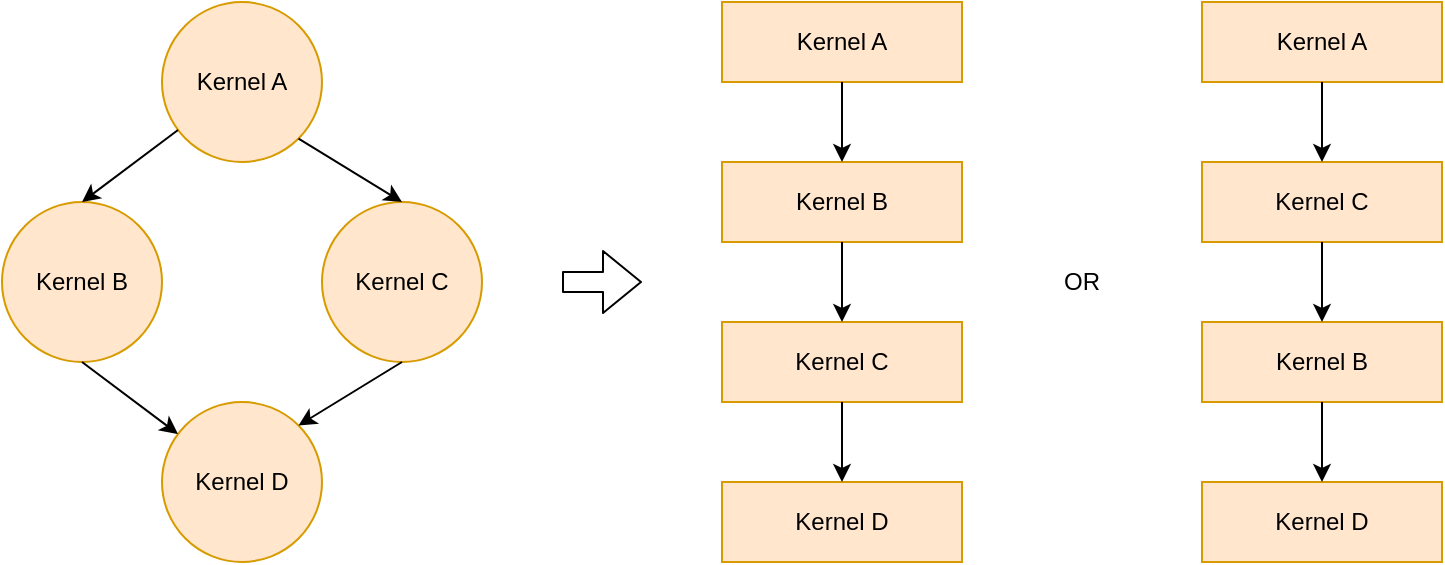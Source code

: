 <mxfile version="13.6.2" type="device"><diagram id="t3KnCuKoPFR6UIoQXWWL" name="Page-1"><mxGraphModel dx="1086" dy="806" grid="1" gridSize="10" guides="1" tooltips="1" connect="1" arrows="1" fold="1" page="1" pageScale="1" pageWidth="827" pageHeight="1169" math="0" shadow="0"><root><mxCell id="0"/><mxCell id="1" parent="0"/><mxCell id="WLAb-HVYEj0Z8suwNHRZ-2" value="Kernel A" style="ellipse;whiteSpace=wrap;html=1;fillColor=#ffe6cc;strokeColor=#d79b00;" parent="1" vertex="1"><mxGeometry x="120" y="40" width="80" height="80" as="geometry"/></mxCell><mxCell id="ep_mE4AKWY02xB7TEc1H-1" value="Kernel B" style="ellipse;whiteSpace=wrap;html=1;fillColor=#ffe6cc;strokeColor=#d79b00;" parent="1" vertex="1"><mxGeometry x="40" y="140" width="80" height="80" as="geometry"/></mxCell><mxCell id="ep_mE4AKWY02xB7TEc1H-2" value="Kernel C" style="ellipse;whiteSpace=wrap;html=1;fillColor=#ffe6cc;strokeColor=#d79b00;" parent="1" vertex="1"><mxGeometry x="200" y="140" width="80" height="80" as="geometry"/></mxCell><mxCell id="ep_mE4AKWY02xB7TEc1H-3" value="Kernel D" style="ellipse;whiteSpace=wrap;html=1;fillColor=#ffe6cc;strokeColor=#d79b00;" parent="1" vertex="1"><mxGeometry x="120" y="240" width="80" height="80" as="geometry"/></mxCell><mxCell id="ep_mE4AKWY02xB7TEc1H-21" value="" style="endArrow=classic;html=1;entryX=0.5;entryY=0;entryDx=0;entryDy=0;" parent="1" source="WLAb-HVYEj0Z8suwNHRZ-2" target="ep_mE4AKWY02xB7TEc1H-1" edge="1"><mxGeometry width="50" height="50" relative="1" as="geometry"><mxPoint x="350" y="300" as="sourcePoint"/><mxPoint x="400" y="250" as="targetPoint"/></mxGeometry></mxCell><mxCell id="ep_mE4AKWY02xB7TEc1H-22" value="" style="endArrow=classic;html=1;entryX=0.5;entryY=0;entryDx=0;entryDy=0;exitX=1;exitY=1;exitDx=0;exitDy=0;" parent="1" source="WLAb-HVYEj0Z8suwNHRZ-2" target="ep_mE4AKWY02xB7TEc1H-2" edge="1"><mxGeometry width="50" height="50" relative="1" as="geometry"><mxPoint x="160" y="120" as="sourcePoint"/><mxPoint x="90" y="170" as="targetPoint"/></mxGeometry></mxCell><mxCell id="ep_mE4AKWY02xB7TEc1H-23" value="" style="endArrow=classic;html=1;entryX=1;entryY=0;entryDx=0;entryDy=0;exitX=0.5;exitY=1;exitDx=0;exitDy=0;" parent="1" source="ep_mE4AKWY02xB7TEc1H-2" target="ep_mE4AKWY02xB7TEc1H-3" edge="1"><mxGeometry width="50" height="50" relative="1" as="geometry"><mxPoint x="141.716" y="118.284" as="sourcePoint"/><mxPoint x="90" y="170" as="targetPoint"/></mxGeometry></mxCell><mxCell id="ep_mE4AKWY02xB7TEc1H-24" value="" style="endArrow=classic;html=1;exitX=0.5;exitY=1;exitDx=0;exitDy=0;" parent="1" source="ep_mE4AKWY02xB7TEc1H-1" target="ep_mE4AKWY02xB7TEc1H-3" edge="1"><mxGeometry width="50" height="50" relative="1" as="geometry"><mxPoint x="250" y="250" as="sourcePoint"/><mxPoint x="198.284" y="301.716" as="targetPoint"/></mxGeometry></mxCell><mxCell id="4T3_8rZTr_t2Ca95eTVY-1" value="" style="shape=flexArrow;endArrow=classic;html=1;" edge="1" parent="1"><mxGeometry width="50" height="50" relative="1" as="geometry"><mxPoint x="320" y="180" as="sourcePoint"/><mxPoint x="360" y="180" as="targetPoint"/></mxGeometry></mxCell><mxCell id="4T3_8rZTr_t2Ca95eTVY-2" value="Kernel A" style="rounded=0;whiteSpace=wrap;html=1;fillColor=#ffe6cc;strokeColor=#d79b00;" vertex="1" parent="1"><mxGeometry x="400" y="40" width="120" height="40" as="geometry"/></mxCell><mxCell id="4T3_8rZTr_t2Ca95eTVY-3" value="Kernel B" style="rounded=0;whiteSpace=wrap;html=1;fillColor=#ffe6cc;strokeColor=#d79b00;" vertex="1" parent="1"><mxGeometry x="400" y="120" width="120" height="40" as="geometry"/></mxCell><mxCell id="4T3_8rZTr_t2Ca95eTVY-4" value="Kernel C" style="rounded=0;whiteSpace=wrap;html=1;fillColor=#ffe6cc;strokeColor=#d79b00;" vertex="1" parent="1"><mxGeometry x="400" y="200" width="120" height="40" as="geometry"/></mxCell><mxCell id="4T3_8rZTr_t2Ca95eTVY-5" value="Kernel D" style="rounded=0;whiteSpace=wrap;html=1;fillColor=#ffe6cc;strokeColor=#d79b00;" vertex="1" parent="1"><mxGeometry x="400" y="280" width="120" height="40" as="geometry"/></mxCell><mxCell id="4T3_8rZTr_t2Ca95eTVY-6" value="" style="endArrow=classic;html=1;entryX=0.5;entryY=0;entryDx=0;entryDy=0;exitX=0.5;exitY=1;exitDx=0;exitDy=0;" edge="1" parent="1" source="4T3_8rZTr_t2Ca95eTVY-2" target="4T3_8rZTr_t2Ca95eTVY-3"><mxGeometry width="50" height="50" relative="1" as="geometry"><mxPoint x="340.004" y="80.004" as="sourcePoint"/><mxPoint x="391.72" y="111.72" as="targetPoint"/></mxGeometry></mxCell><mxCell id="4T3_8rZTr_t2Ca95eTVY-7" value="" style="endArrow=classic;html=1;entryX=0.5;entryY=0;entryDx=0;entryDy=0;exitX=0.5;exitY=1;exitDx=0;exitDy=0;" edge="1" parent="1" source="4T3_8rZTr_t2Ca95eTVY-3" target="4T3_8rZTr_t2Ca95eTVY-4"><mxGeometry width="50" height="50" relative="1" as="geometry"><mxPoint x="470" y="90" as="sourcePoint"/><mxPoint x="470" y="130" as="targetPoint"/></mxGeometry></mxCell><mxCell id="4T3_8rZTr_t2Ca95eTVY-8" value="" style="endArrow=classic;html=1;entryX=0.5;entryY=0;entryDx=0;entryDy=0;exitX=0.5;exitY=1;exitDx=0;exitDy=0;" edge="1" parent="1" source="4T3_8rZTr_t2Ca95eTVY-4" target="4T3_8rZTr_t2Ca95eTVY-5"><mxGeometry width="50" height="50" relative="1" as="geometry"><mxPoint x="480" y="100" as="sourcePoint"/><mxPoint x="480" y="140" as="targetPoint"/></mxGeometry></mxCell><mxCell id="4T3_8rZTr_t2Ca95eTVY-9" value="Kernel A" style="rounded=0;whiteSpace=wrap;html=1;fillColor=#ffe6cc;strokeColor=#d79b00;" vertex="1" parent="1"><mxGeometry x="640" y="40" width="120" height="40" as="geometry"/></mxCell><mxCell id="4T3_8rZTr_t2Ca95eTVY-10" value="Kernel C" style="rounded=0;whiteSpace=wrap;html=1;fillColor=#ffe6cc;strokeColor=#d79b00;" vertex="1" parent="1"><mxGeometry x="640" y="120" width="120" height="40" as="geometry"/></mxCell><mxCell id="4T3_8rZTr_t2Ca95eTVY-11" value="Kernel B" style="rounded=0;whiteSpace=wrap;html=1;fillColor=#ffe6cc;strokeColor=#d79b00;" vertex="1" parent="1"><mxGeometry x="640" y="200" width="120" height="40" as="geometry"/></mxCell><mxCell id="4T3_8rZTr_t2Ca95eTVY-12" value="Kernel D" style="rounded=0;whiteSpace=wrap;html=1;fillColor=#ffe6cc;strokeColor=#d79b00;" vertex="1" parent="1"><mxGeometry x="640" y="280" width="120" height="40" as="geometry"/></mxCell><mxCell id="4T3_8rZTr_t2Ca95eTVY-13" value="" style="endArrow=classic;html=1;entryX=0.5;entryY=0;entryDx=0;entryDy=0;exitX=0.5;exitY=1;exitDx=0;exitDy=0;" edge="1" parent="1" source="4T3_8rZTr_t2Ca95eTVY-9" target="4T3_8rZTr_t2Ca95eTVY-10"><mxGeometry width="50" height="50" relative="1" as="geometry"><mxPoint x="580.004" y="80.004" as="sourcePoint"/><mxPoint x="631.72" y="111.72" as="targetPoint"/></mxGeometry></mxCell><mxCell id="4T3_8rZTr_t2Ca95eTVY-14" value="" style="endArrow=classic;html=1;entryX=0.5;entryY=0;entryDx=0;entryDy=0;exitX=0.5;exitY=1;exitDx=0;exitDy=0;" edge="1" parent="1" source="4T3_8rZTr_t2Ca95eTVY-10" target="4T3_8rZTr_t2Ca95eTVY-11"><mxGeometry width="50" height="50" relative="1" as="geometry"><mxPoint x="710" y="90" as="sourcePoint"/><mxPoint x="710" y="130" as="targetPoint"/></mxGeometry></mxCell><mxCell id="4T3_8rZTr_t2Ca95eTVY-15" value="" style="endArrow=classic;html=1;entryX=0.5;entryY=0;entryDx=0;entryDy=0;exitX=0.5;exitY=1;exitDx=0;exitDy=0;" edge="1" parent="1" source="4T3_8rZTr_t2Ca95eTVY-11" target="4T3_8rZTr_t2Ca95eTVY-12"><mxGeometry width="50" height="50" relative="1" as="geometry"><mxPoint x="720" y="100" as="sourcePoint"/><mxPoint x="720" y="140" as="targetPoint"/></mxGeometry></mxCell><mxCell id="4T3_8rZTr_t2Ca95eTVY-19" value="OR" style="text;html=1;strokeColor=none;fillColor=none;align=center;verticalAlign=middle;whiteSpace=wrap;rounded=0;" vertex="1" parent="1"><mxGeometry x="560" y="170" width="40" height="20" as="geometry"/></mxCell></root></mxGraphModel></diagram></mxfile>